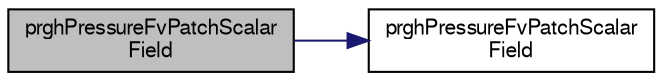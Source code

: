 digraph "prghPressureFvPatchScalarField"
{
  bgcolor="transparent";
  edge [fontname="FreeSans",fontsize="10",labelfontname="FreeSans",labelfontsize="10"];
  node [fontname="FreeSans",fontsize="10",shape=record];
  rankdir="LR";
  Node14 [label="prghPressureFvPatchScalar\lField",height=0.2,width=0.4,color="black", fillcolor="grey75", style="filled", fontcolor="black"];
  Node14 -> Node15 [color="midnightblue",fontsize="10",style="solid",fontname="FreeSans"];
  Node15 [label="prghPressureFvPatchScalar\lField",height=0.2,width=0.4,color="black",URL="$a22242.html#adc899e42eaddad239eeabb65480ad939",tooltip="Construct from patch and internal field. "];
}
